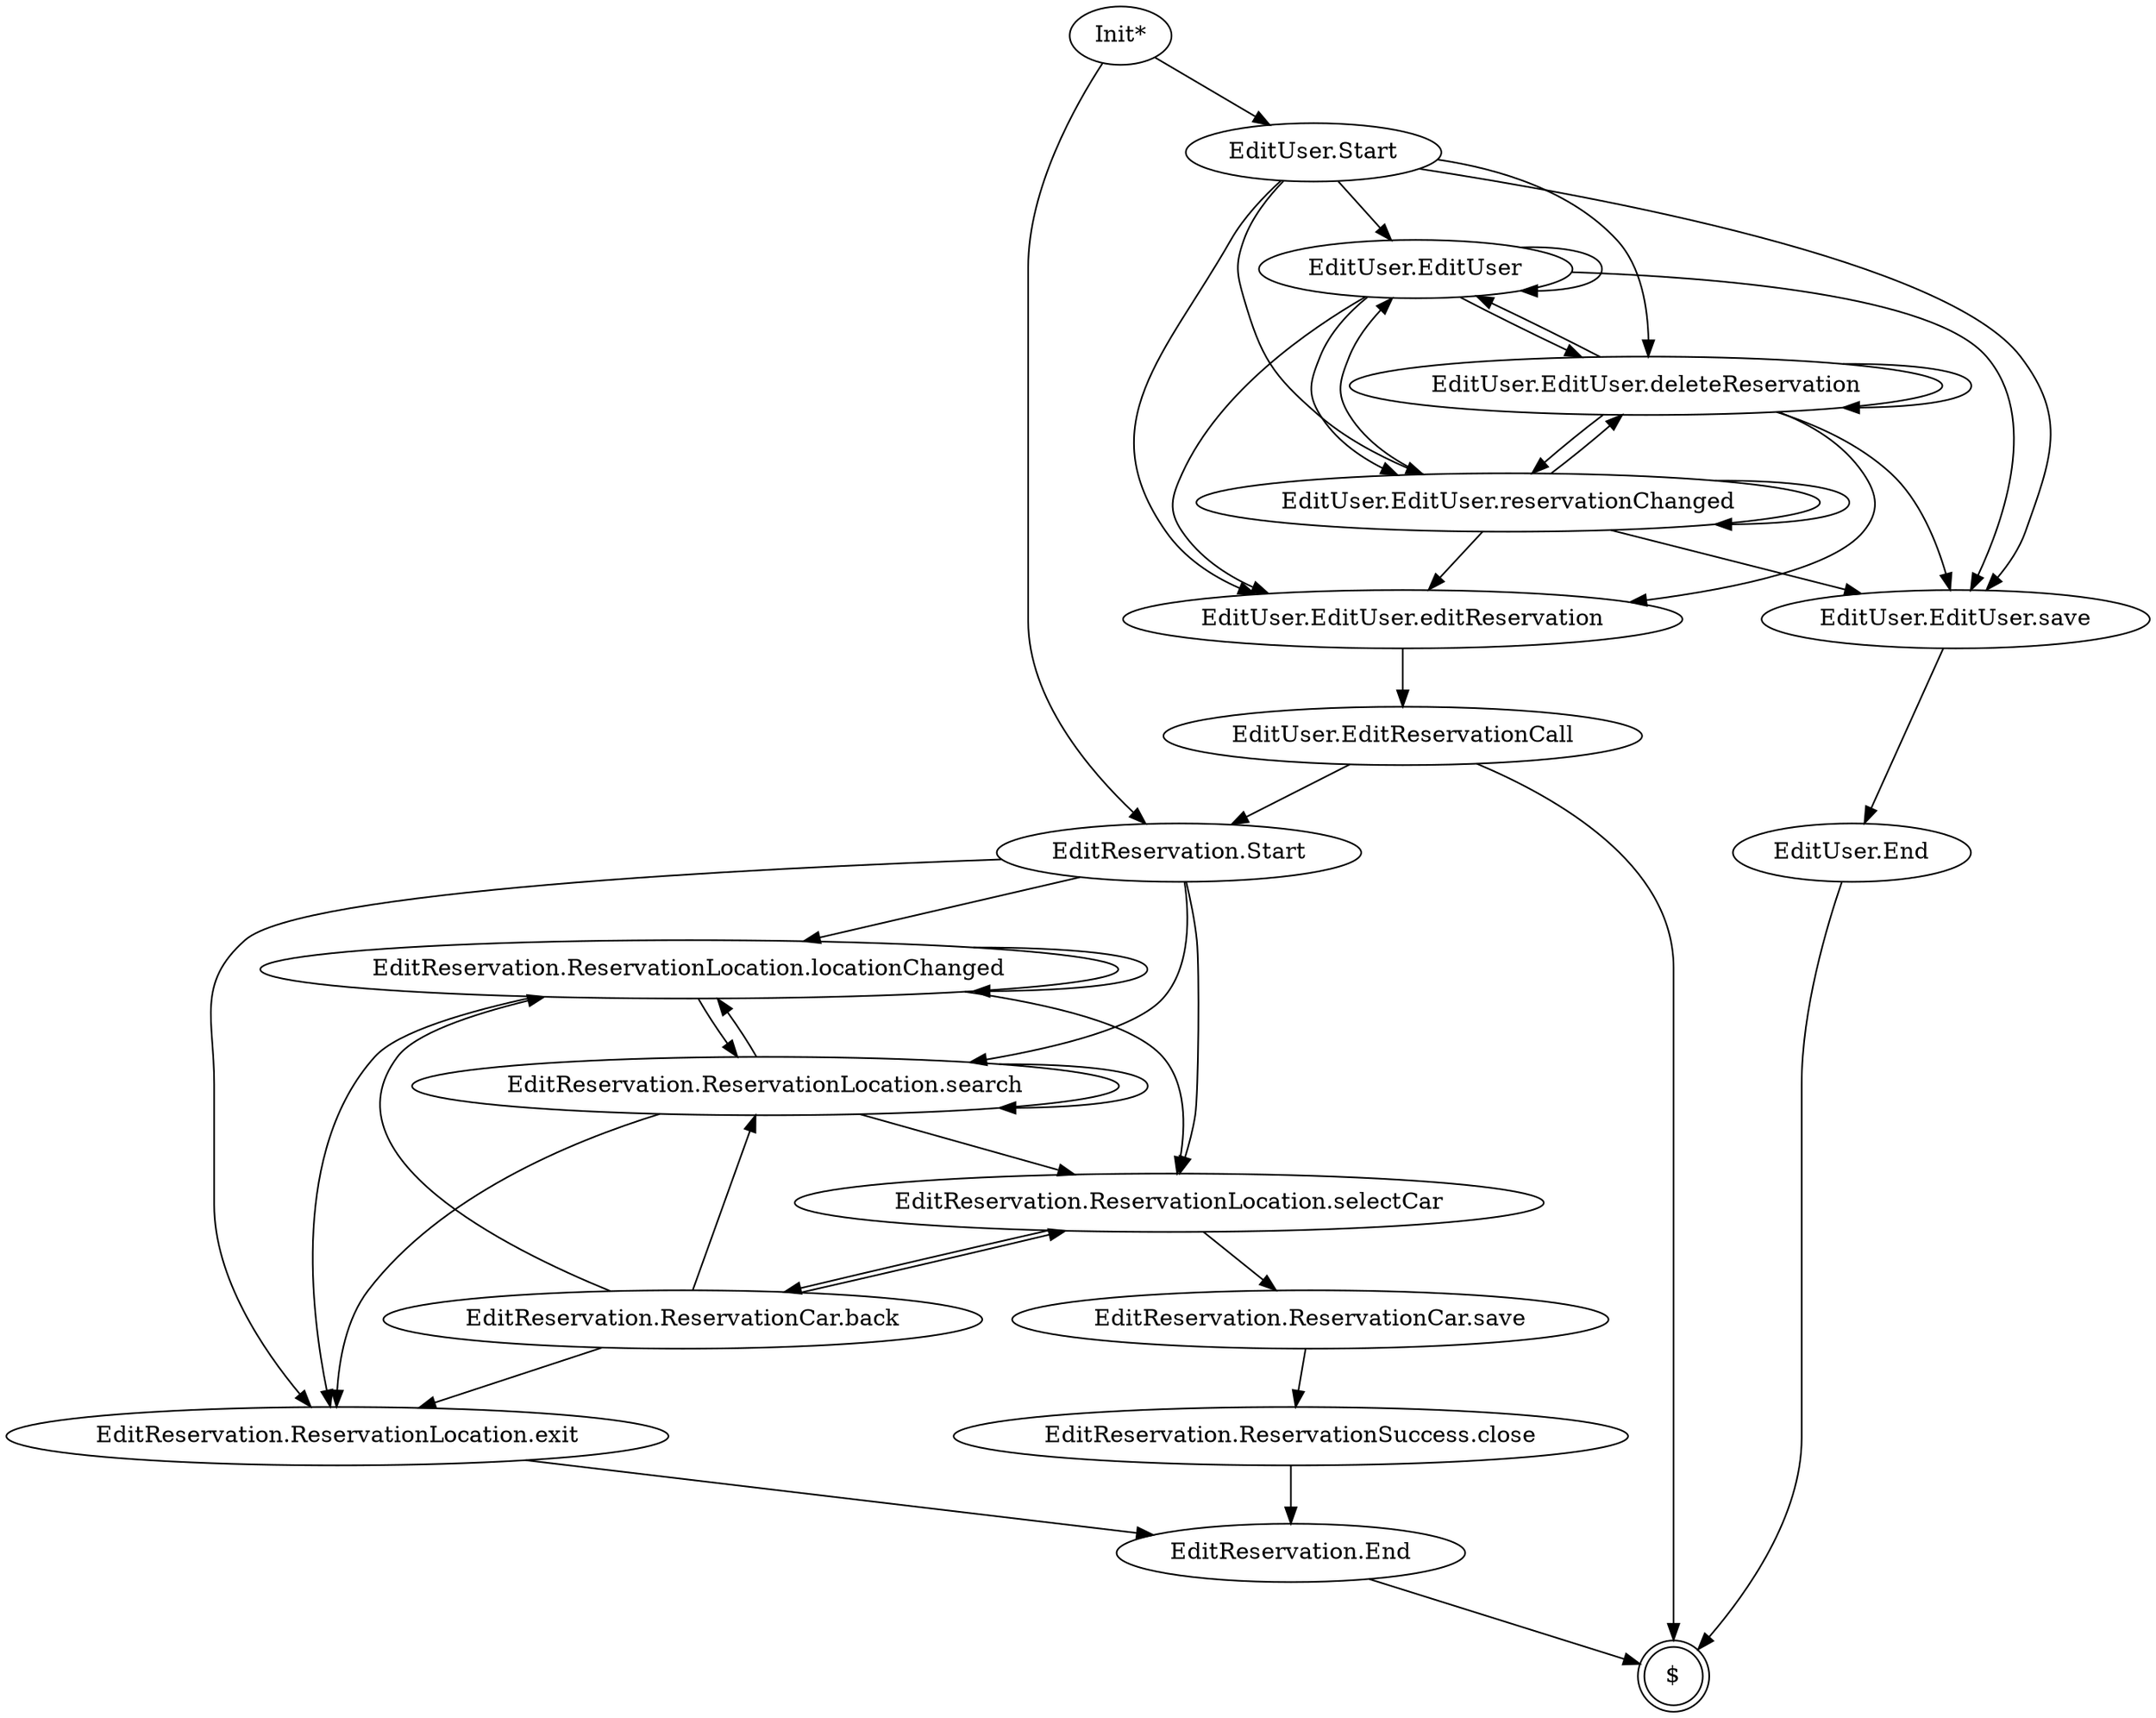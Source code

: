 digraph G {
graph [dpi = 600]"Init*" [label="Init*",shape=point];
"$" [label="$",shape=doublecircle];
"EditReservation.End" [label="EditReservation.End",shape=ellipse];
"EditReservation.ReservationCar.back" [label="EditReservation.ReservationCar.back",shape=ellipse];
"EditReservation.ReservationCar.save" [label="EditReservation.ReservationCar.save",shape=ellipse];
"EditReservation.ReservationLocation.exit" [label="EditReservation.ReservationLocation.exit",shape=ellipse];
"EditReservation.ReservationLocation.locationChanged" [label="EditReservation.ReservationLocation.locationChanged",shape=ellipse];
"EditReservation.ReservationLocation.search" [label="EditReservation.ReservationLocation.search",shape=ellipse];
"EditReservation.ReservationLocation.selectCar" [label="EditReservation.ReservationLocation.selectCar",shape=ellipse];
"EditReservation.ReservationSuccess.close" [label="EditReservation.ReservationSuccess.close",shape=ellipse];
"EditReservation.Start" [label="EditReservation.Start",shape=ellipse];
"EditUser.EditReservationCall" [label="EditUser.EditReservationCall",shape=ellipse];
"EditUser.EditUser" [label="EditUser.EditUser",shape=ellipse];
"EditUser.EditUser.deleteReservation" [label="EditUser.EditUser.deleteReservation",shape=ellipse];
"EditUser.EditUser.editReservation" [label="EditUser.EditUser.editReservation",shape=ellipse];
"EditUser.EditUser.reservationChanged" [label="EditUser.EditUser.reservationChanged",shape=ellipse];
"EditUser.EditUser.save" [label="EditUser.EditUser.save",shape=ellipse];
"EditUser.End" [label="EditUser.End",shape=ellipse];
"EditUser.Start" [label="EditUser.Start",shape=ellipse];
"Init*" [label="Init*",shape=ellipse];
"Init*"->"EditUser.Start" [style=solid,label=""];
"Init*"->"EditReservation.Start" [style=solid,label=""];
"EditUser.EditReservationCall"->"$" [style=solid,label=""];
"EditUser.End"->"$" [style=solid,label=""];
"EditReservation.End"->"$" [style=solid,label=""];
"EditUser.Start"->"EditUser.EditUser.deleteReservation" [style=solid,label=""];
"EditUser.Start"->"EditUser.EditUser.reservationChanged" [style=solid,label=""];
"EditUser.Start"->"EditUser.EditUser.editReservation" [style=solid,label=""];
"EditUser.Start"->"EditUser.EditUser.save" [style=solid,label=""];
"EditUser.Start"->"EditUser.EditUser" [style=solid,label=""];
"EditUser.EditUser.deleteReservation"->"EditUser.EditUser.deleteReservation" [style=solid,label=""];
"EditUser.EditUser.deleteReservation"->"EditUser.EditUser.reservationChanged" [style=solid,label=""];
"EditUser.EditUser.deleteReservation"->"EditUser.EditUser.editReservation" [style=solid,label=""];
"EditUser.EditUser.deleteReservation"->"EditUser.EditUser.save" [style=solid,label=""];
"EditUser.EditUser.deleteReservation"->"EditUser.EditUser" [style=solid,label=""];
"EditUser.EditUser.reservationChanged"->"EditUser.EditUser.deleteReservation" [style=solid,label=""];
"EditUser.EditUser.reservationChanged"->"EditUser.EditUser.reservationChanged" [style=solid,label=""];
"EditUser.EditUser.reservationChanged"->"EditUser.EditUser.editReservation" [style=solid,label=""];
"EditUser.EditUser.reservationChanged"->"EditUser.EditUser.save" [style=solid,label=""];
"EditUser.EditUser.reservationChanged"->"EditUser.EditUser" [style=solid,label=""];
"EditUser.EditUser.editReservation"->"EditUser.EditReservationCall" [style=solid,label=""];
"EditUser.EditUser.save"->"EditUser.End" [style=solid,label=""];
"EditUser.EditUser"->"EditUser.EditUser.deleteReservation" [style=solid,label=""];
"EditUser.EditUser"->"EditUser.EditUser.reservationChanged" [style=solid,label=""];
"EditUser.EditUser"->"EditUser.EditUser.editReservation" [style=solid,label=""];
"EditUser.EditUser"->"EditUser.EditUser.save" [style=solid,label=""];
"EditUser.EditUser"->"EditUser.EditUser" [style=solid,label=""];
"EditUser.EditReservationCall"->"EditReservation.Start" [style=solid,label=""];
"EditReservation.Start"->"EditReservation.ReservationLocation.search" [style=solid,label=""];
"EditReservation.Start"->"EditReservation.ReservationLocation.locationChanged" [style=solid,label=""];
"EditReservation.Start"->"EditReservation.ReservationLocation.selectCar" [style=solid,label=""];
"EditReservation.Start"->"EditReservation.ReservationLocation.exit" [style=solid,label=""];
"EditReservation.ReservationLocation.search"->"EditReservation.ReservationLocation.search" [style=solid,label=""];
"EditReservation.ReservationLocation.search"->"EditReservation.ReservationLocation.locationChanged" [style=solid,label=""];
"EditReservation.ReservationLocation.search"->"EditReservation.ReservationLocation.selectCar" [style=solid,label=""];
"EditReservation.ReservationLocation.search"->"EditReservation.ReservationLocation.exit" [style=solid,label=""];
"EditReservation.ReservationLocation.locationChanged"->"EditReservation.ReservationLocation.search" [style=solid,label=""];
"EditReservation.ReservationLocation.locationChanged"->"EditReservation.ReservationLocation.locationChanged" [style=solid,label=""];
"EditReservation.ReservationLocation.locationChanged"->"EditReservation.ReservationLocation.selectCar" [style=solid,label=""];
"EditReservation.ReservationLocation.locationChanged"->"EditReservation.ReservationLocation.exit" [style=solid,label=""];
"EditReservation.ReservationLocation.selectCar"->"EditReservation.ReservationCar.back" [style=solid,label=""];
"EditReservation.ReservationLocation.selectCar"->"EditReservation.ReservationCar.save" [style=solid,label=""];
"EditReservation.ReservationLocation.exit"->"EditReservation.End" [style=solid,label=""];
"EditReservation.ReservationCar.back"->"EditReservation.ReservationLocation.search" [style=solid,label=""];
"EditReservation.ReservationCar.back"->"EditReservation.ReservationLocation.locationChanged" [style=solid,label=""];
"EditReservation.ReservationCar.back"->"EditReservation.ReservationLocation.selectCar" [style=solid,label=""];
"EditReservation.ReservationCar.back"->"EditReservation.ReservationLocation.exit" [style=solid,label=""];
"EditReservation.ReservationCar.save"->"EditReservation.ReservationSuccess.close" [style=solid,label=""];
"EditReservation.ReservationSuccess.close"->"EditReservation.End" [style=solid,label=""];
}